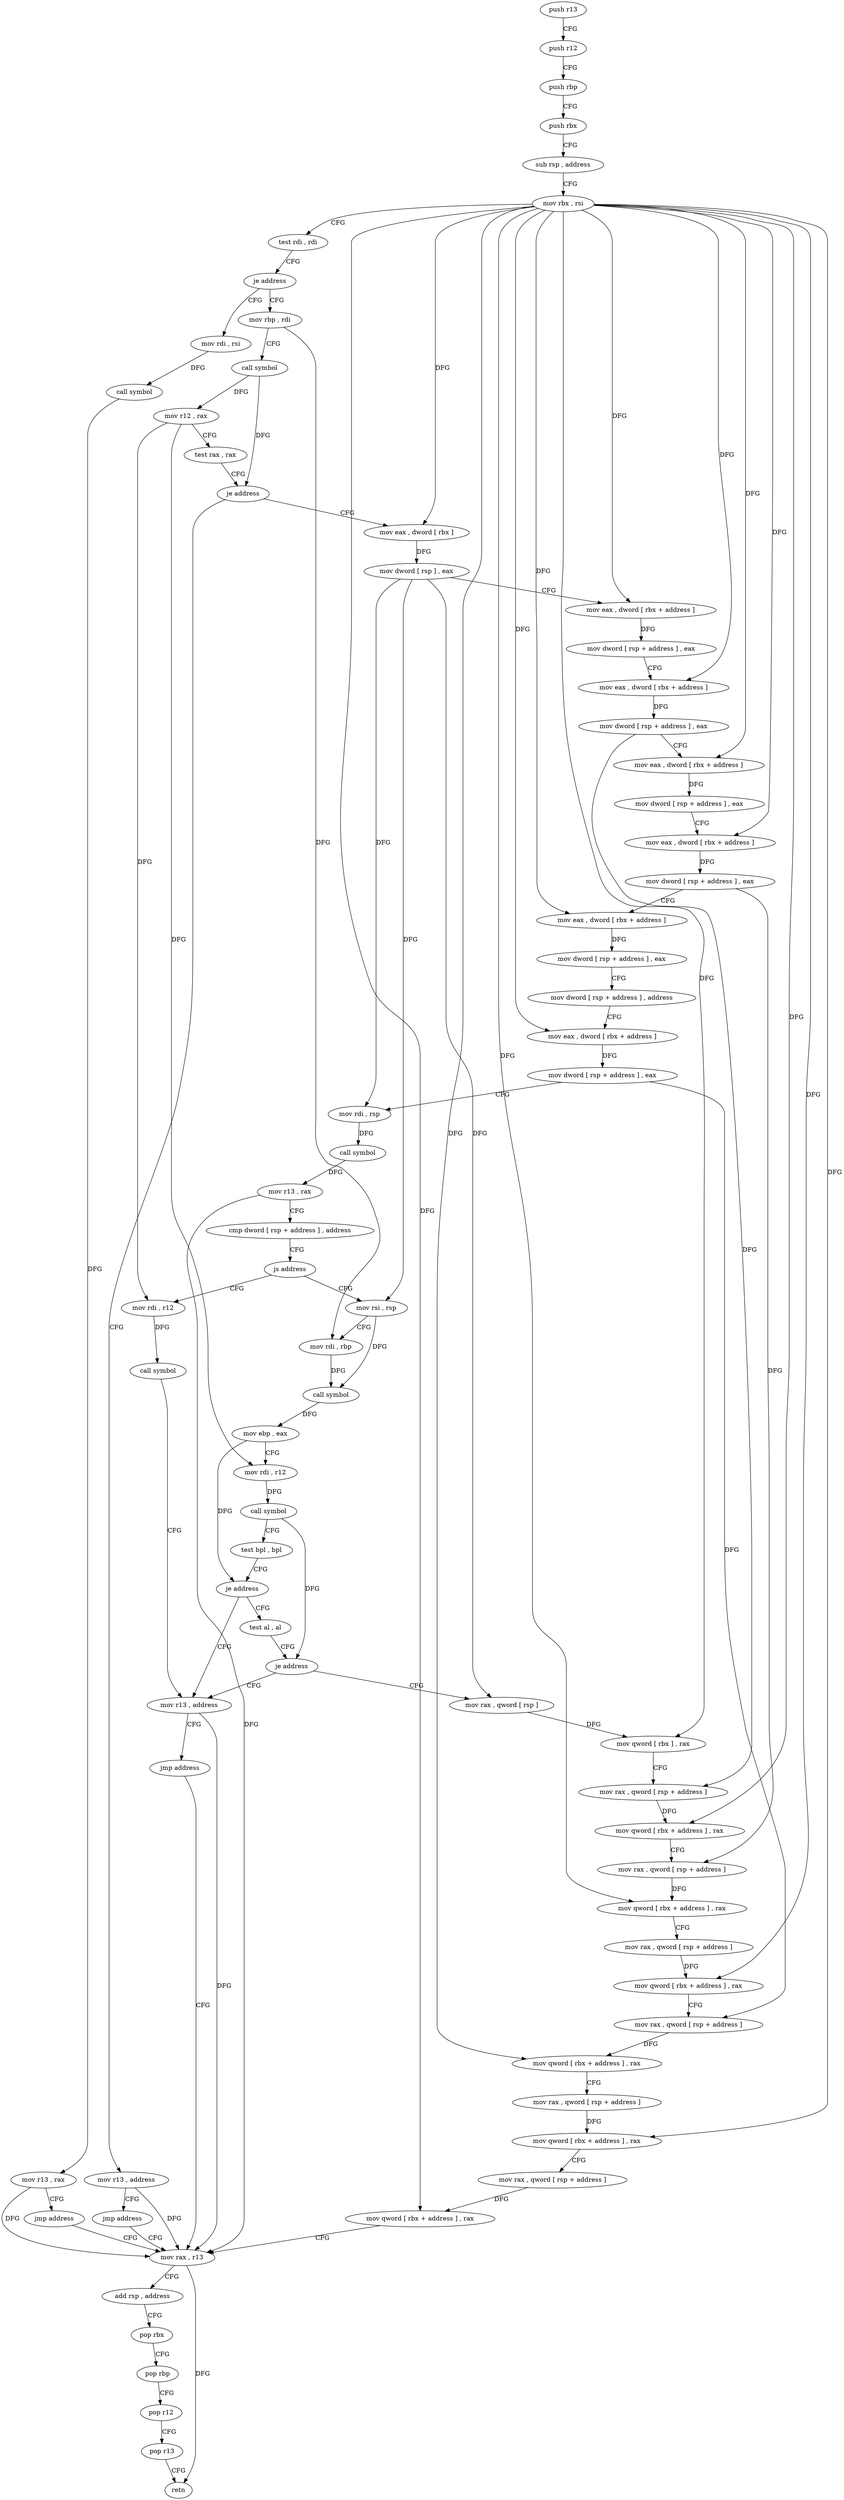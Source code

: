 digraph "func" {
"4375135" [label = "push r13" ]
"4375137" [label = "push r12" ]
"4375139" [label = "push rbp" ]
"4375140" [label = "push rbx" ]
"4375141" [label = "sub rsp , address" ]
"4375145" [label = "mov rbx , rsi" ]
"4375148" [label = "test rdi , rdi" ]
"4375151" [label = "je address" ]
"4375355" [label = "mov rdi , rsi" ]
"4375157" [label = "mov rbp , rdi" ]
"4375358" [label = "call symbol" ]
"4375363" [label = "mov r13 , rax" ]
"4375366" [label = "jmp address" ]
"4375341" [label = "mov rax , r13" ]
"4375160" [label = "call symbol" ]
"4375165" [label = "mov r12 , rax" ]
"4375168" [label = "test rax , rax" ]
"4375171" [label = "je address" ]
"4375368" [label = "mov r13 , address" ]
"4375177" [label = "mov eax , dword [ rbx ]" ]
"4375344" [label = "add rsp , address" ]
"4375348" [label = "pop rbx" ]
"4375349" [label = "pop rbp" ]
"4375350" [label = "pop r12" ]
"4375352" [label = "pop r13" ]
"4375354" [label = "retn" ]
"4375375" [label = "jmp address" ]
"4375179" [label = "mov dword [ rsp ] , eax" ]
"4375182" [label = "mov eax , dword [ rbx + address ]" ]
"4375185" [label = "mov dword [ rsp + address ] , eax" ]
"4375189" [label = "mov eax , dword [ rbx + address ]" ]
"4375192" [label = "mov dword [ rsp + address ] , eax" ]
"4375196" [label = "mov eax , dword [ rbx + address ]" ]
"4375199" [label = "mov dword [ rsp + address ] , eax" ]
"4375203" [label = "mov eax , dword [ rbx + address ]" ]
"4375206" [label = "mov dword [ rsp + address ] , eax" ]
"4375210" [label = "mov eax , dword [ rbx + address ]" ]
"4375213" [label = "mov dword [ rsp + address ] , eax" ]
"4375217" [label = "mov dword [ rsp + address ] , address" ]
"4375225" [label = "mov eax , dword [ rbx + address ]" ]
"4375228" [label = "mov dword [ rsp + address ] , eax" ]
"4375232" [label = "mov rdi , rsp" ]
"4375235" [label = "call symbol" ]
"4375240" [label = "mov r13 , rax" ]
"4375243" [label = "cmp dword [ rsp + address ] , address" ]
"4375248" [label = "js address" ]
"4375377" [label = "mov rdi , r12" ]
"4375250" [label = "mov rsi , rsp" ]
"4375380" [label = "call symbol" ]
"4375385" [label = "mov r13 , address" ]
"4375253" [label = "mov rdi , rbp" ]
"4375256" [label = "call symbol" ]
"4375261" [label = "mov ebp , eax" ]
"4375263" [label = "mov rdi , r12" ]
"4375266" [label = "call symbol" ]
"4375271" [label = "test bpl , bpl" ]
"4375274" [label = "je address" ]
"4375276" [label = "test al , al" ]
"4375392" [label = "jmp address" ]
"4375278" [label = "je address" ]
"4375280" [label = "mov rax , qword [ rsp ]" ]
"4375284" [label = "mov qword [ rbx ] , rax" ]
"4375287" [label = "mov rax , qword [ rsp + address ]" ]
"4375292" [label = "mov qword [ rbx + address ] , rax" ]
"4375296" [label = "mov rax , qword [ rsp + address ]" ]
"4375301" [label = "mov qword [ rbx + address ] , rax" ]
"4375305" [label = "mov rax , qword [ rsp + address ]" ]
"4375310" [label = "mov qword [ rbx + address ] , rax" ]
"4375314" [label = "mov rax , qword [ rsp + address ]" ]
"4375319" [label = "mov qword [ rbx + address ] , rax" ]
"4375323" [label = "mov rax , qword [ rsp + address ]" ]
"4375328" [label = "mov qword [ rbx + address ] , rax" ]
"4375332" [label = "mov rax , qword [ rsp + address ]" ]
"4375337" [label = "mov qword [ rbx + address ] , rax" ]
"4375135" -> "4375137" [ label = "CFG" ]
"4375137" -> "4375139" [ label = "CFG" ]
"4375139" -> "4375140" [ label = "CFG" ]
"4375140" -> "4375141" [ label = "CFG" ]
"4375141" -> "4375145" [ label = "CFG" ]
"4375145" -> "4375148" [ label = "CFG" ]
"4375145" -> "4375177" [ label = "DFG" ]
"4375145" -> "4375182" [ label = "DFG" ]
"4375145" -> "4375189" [ label = "DFG" ]
"4375145" -> "4375196" [ label = "DFG" ]
"4375145" -> "4375203" [ label = "DFG" ]
"4375145" -> "4375210" [ label = "DFG" ]
"4375145" -> "4375225" [ label = "DFG" ]
"4375145" -> "4375284" [ label = "DFG" ]
"4375145" -> "4375292" [ label = "DFG" ]
"4375145" -> "4375301" [ label = "DFG" ]
"4375145" -> "4375310" [ label = "DFG" ]
"4375145" -> "4375319" [ label = "DFG" ]
"4375145" -> "4375328" [ label = "DFG" ]
"4375145" -> "4375337" [ label = "DFG" ]
"4375148" -> "4375151" [ label = "CFG" ]
"4375151" -> "4375355" [ label = "CFG" ]
"4375151" -> "4375157" [ label = "CFG" ]
"4375355" -> "4375358" [ label = "DFG" ]
"4375157" -> "4375160" [ label = "CFG" ]
"4375157" -> "4375253" [ label = "DFG" ]
"4375358" -> "4375363" [ label = "DFG" ]
"4375363" -> "4375366" [ label = "CFG" ]
"4375363" -> "4375341" [ label = "DFG" ]
"4375366" -> "4375341" [ label = "CFG" ]
"4375341" -> "4375344" [ label = "CFG" ]
"4375341" -> "4375354" [ label = "DFG" ]
"4375160" -> "4375165" [ label = "DFG" ]
"4375160" -> "4375171" [ label = "DFG" ]
"4375165" -> "4375168" [ label = "CFG" ]
"4375165" -> "4375377" [ label = "DFG" ]
"4375165" -> "4375263" [ label = "DFG" ]
"4375168" -> "4375171" [ label = "CFG" ]
"4375171" -> "4375368" [ label = "CFG" ]
"4375171" -> "4375177" [ label = "CFG" ]
"4375368" -> "4375375" [ label = "CFG" ]
"4375368" -> "4375341" [ label = "DFG" ]
"4375177" -> "4375179" [ label = "DFG" ]
"4375344" -> "4375348" [ label = "CFG" ]
"4375348" -> "4375349" [ label = "CFG" ]
"4375349" -> "4375350" [ label = "CFG" ]
"4375350" -> "4375352" [ label = "CFG" ]
"4375352" -> "4375354" [ label = "CFG" ]
"4375375" -> "4375341" [ label = "CFG" ]
"4375179" -> "4375182" [ label = "CFG" ]
"4375179" -> "4375280" [ label = "DFG" ]
"4375179" -> "4375232" [ label = "DFG" ]
"4375179" -> "4375250" [ label = "DFG" ]
"4375182" -> "4375185" [ label = "DFG" ]
"4375185" -> "4375189" [ label = "CFG" ]
"4375189" -> "4375192" [ label = "DFG" ]
"4375192" -> "4375196" [ label = "CFG" ]
"4375192" -> "4375287" [ label = "DFG" ]
"4375196" -> "4375199" [ label = "DFG" ]
"4375199" -> "4375203" [ label = "CFG" ]
"4375203" -> "4375206" [ label = "DFG" ]
"4375206" -> "4375210" [ label = "CFG" ]
"4375206" -> "4375296" [ label = "DFG" ]
"4375210" -> "4375213" [ label = "DFG" ]
"4375213" -> "4375217" [ label = "CFG" ]
"4375217" -> "4375225" [ label = "CFG" ]
"4375225" -> "4375228" [ label = "DFG" ]
"4375228" -> "4375232" [ label = "CFG" ]
"4375228" -> "4375314" [ label = "DFG" ]
"4375232" -> "4375235" [ label = "DFG" ]
"4375235" -> "4375240" [ label = "DFG" ]
"4375240" -> "4375243" [ label = "CFG" ]
"4375240" -> "4375341" [ label = "DFG" ]
"4375243" -> "4375248" [ label = "CFG" ]
"4375248" -> "4375377" [ label = "CFG" ]
"4375248" -> "4375250" [ label = "CFG" ]
"4375377" -> "4375380" [ label = "DFG" ]
"4375250" -> "4375253" [ label = "CFG" ]
"4375250" -> "4375256" [ label = "DFG" ]
"4375380" -> "4375385" [ label = "CFG" ]
"4375385" -> "4375392" [ label = "CFG" ]
"4375385" -> "4375341" [ label = "DFG" ]
"4375253" -> "4375256" [ label = "DFG" ]
"4375256" -> "4375261" [ label = "DFG" ]
"4375261" -> "4375263" [ label = "CFG" ]
"4375261" -> "4375274" [ label = "DFG" ]
"4375263" -> "4375266" [ label = "DFG" ]
"4375266" -> "4375271" [ label = "CFG" ]
"4375266" -> "4375278" [ label = "DFG" ]
"4375271" -> "4375274" [ label = "CFG" ]
"4375274" -> "4375385" [ label = "CFG" ]
"4375274" -> "4375276" [ label = "CFG" ]
"4375276" -> "4375278" [ label = "CFG" ]
"4375392" -> "4375341" [ label = "CFG" ]
"4375278" -> "4375385" [ label = "CFG" ]
"4375278" -> "4375280" [ label = "CFG" ]
"4375280" -> "4375284" [ label = "DFG" ]
"4375284" -> "4375287" [ label = "CFG" ]
"4375287" -> "4375292" [ label = "DFG" ]
"4375292" -> "4375296" [ label = "CFG" ]
"4375296" -> "4375301" [ label = "DFG" ]
"4375301" -> "4375305" [ label = "CFG" ]
"4375305" -> "4375310" [ label = "DFG" ]
"4375310" -> "4375314" [ label = "CFG" ]
"4375314" -> "4375319" [ label = "DFG" ]
"4375319" -> "4375323" [ label = "CFG" ]
"4375323" -> "4375328" [ label = "DFG" ]
"4375328" -> "4375332" [ label = "CFG" ]
"4375332" -> "4375337" [ label = "DFG" ]
"4375337" -> "4375341" [ label = "CFG" ]
}
